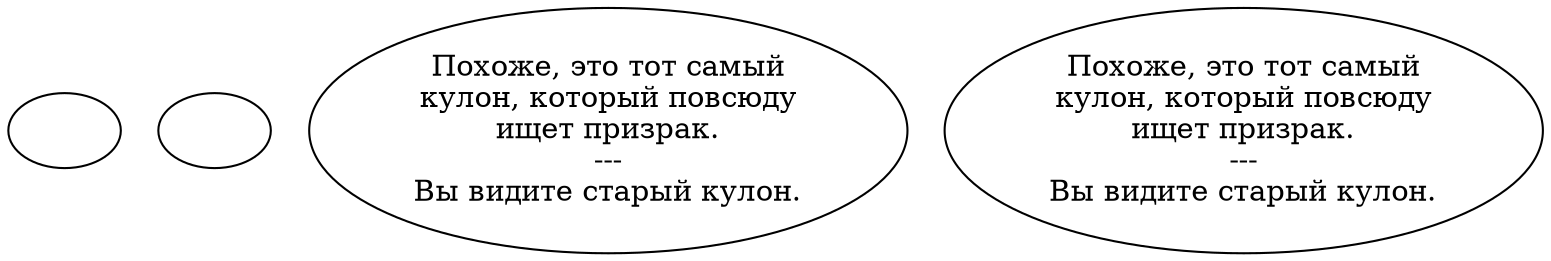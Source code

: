 digraph diLocket {
  "checkPartyMembersNearDoor" [style=filled       fillcolor="#FFFFFF"       color="#000000"]
  "checkPartyMembersNearDoor" [label=""]
  "start" [style=filled       fillcolor="#FFFFFF"       color="#000000"]
  "start" [label=""]
  "look_at_p_proc" [style=filled       fillcolor="#FFFFFF"       color="#000000"]
  "look_at_p_proc" [label="Похоже, это тот самый\nкулон, который повсюду\nищет призрак.\n---\nВы видите старый кулон."]
  "description_p_proc" [style=filled       fillcolor="#FFFFFF"       color="#000000"]
  "description_p_proc" [label="Похоже, это тот самый\nкулон, который повсюду\nищет призрак.\n---\nВы видите старый кулон."]
}